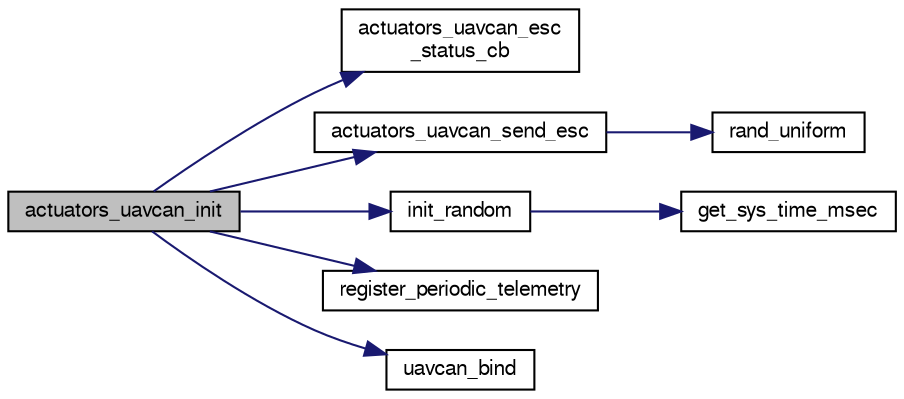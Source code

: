 digraph "actuators_uavcan_init"
{
  edge [fontname="FreeSans",fontsize="10",labelfontname="FreeSans",labelfontsize="10"];
  node [fontname="FreeSans",fontsize="10",shape=record];
  rankdir="LR";
  Node1 [label="actuators_uavcan_init",height=0.2,width=0.4,color="black", fillcolor="grey75", style="filled", fontcolor="black"];
  Node1 -> Node2 [color="midnightblue",fontsize="10",style="solid",fontname="FreeSans"];
  Node2 [label="actuators_uavcan_esc\l_status_cb",height=0.2,width=0.4,color="black", fillcolor="white", style="filled",URL="$actuators__uavcan_8c.html#a79343cdcbcc91d03b96dfc795647defa",tooltip="Whevener an ESC_STATUS message from the EQUIPMENT group is received. "];
  Node1 -> Node3 [color="midnightblue",fontsize="10",style="solid",fontname="FreeSans"];
  Node3 [label="actuators_uavcan_send_esc",height=0.2,width=0.4,color="black", fillcolor="white", style="filled",URL="$actuators__uavcan_8c.html#a15a349fbc68fcd9525ddf5b0188a8689"];
  Node3 -> Node4 [color="midnightblue",fontsize="10",style="solid",fontname="FreeSans"];
  Node4 [label="rand_uniform",height=0.2,width=0.4,color="black", fillcolor="white", style="filled",URL="$pprz__random_8c.html#ac6450383e0b401411ff36c479aa7f608"];
  Node1 -> Node5 [color="midnightblue",fontsize="10",style="solid",fontname="FreeSans"];
  Node5 [label="init_random",height=0.2,width=0.4,color="black", fillcolor="white", style="filled",URL="$pprz__random_8c.html#a694be11ffe08b609fe1b268a9e469aa2"];
  Node5 -> Node6 [color="midnightblue",fontsize="10",style="solid",fontname="FreeSans"];
  Node6 [label="get_sys_time_msec",height=0.2,width=0.4,color="black", fillcolor="white", style="filled",URL="$chibios_2mcu__periph_2sys__time__arch_8c.html#ad3cb294b0d1d74dfb511534b36a17960",tooltip="Get the time in milliseconds since startup. "];
  Node1 -> Node7 [color="midnightblue",fontsize="10",style="solid",fontname="FreeSans"];
  Node7 [label="register_periodic_telemetry",height=0.2,width=0.4,color="black", fillcolor="white", style="filled",URL="$telemetry_8c.html#a8b8cf43739f06c54d16370c141b541a0",tooltip="Register a telemetry callback function. "];
  Node1 -> Node8 [color="midnightblue",fontsize="10",style="solid",fontname="FreeSans"];
  Node8 [label="uavcan_bind",height=0.2,width=0.4,color="black", fillcolor="white", style="filled",URL="$uavcan_8c.html#ae5140a66e4d2d1166229eac0ebb40869",tooltip="Bind to a receiving message from uavcan. "];
}
